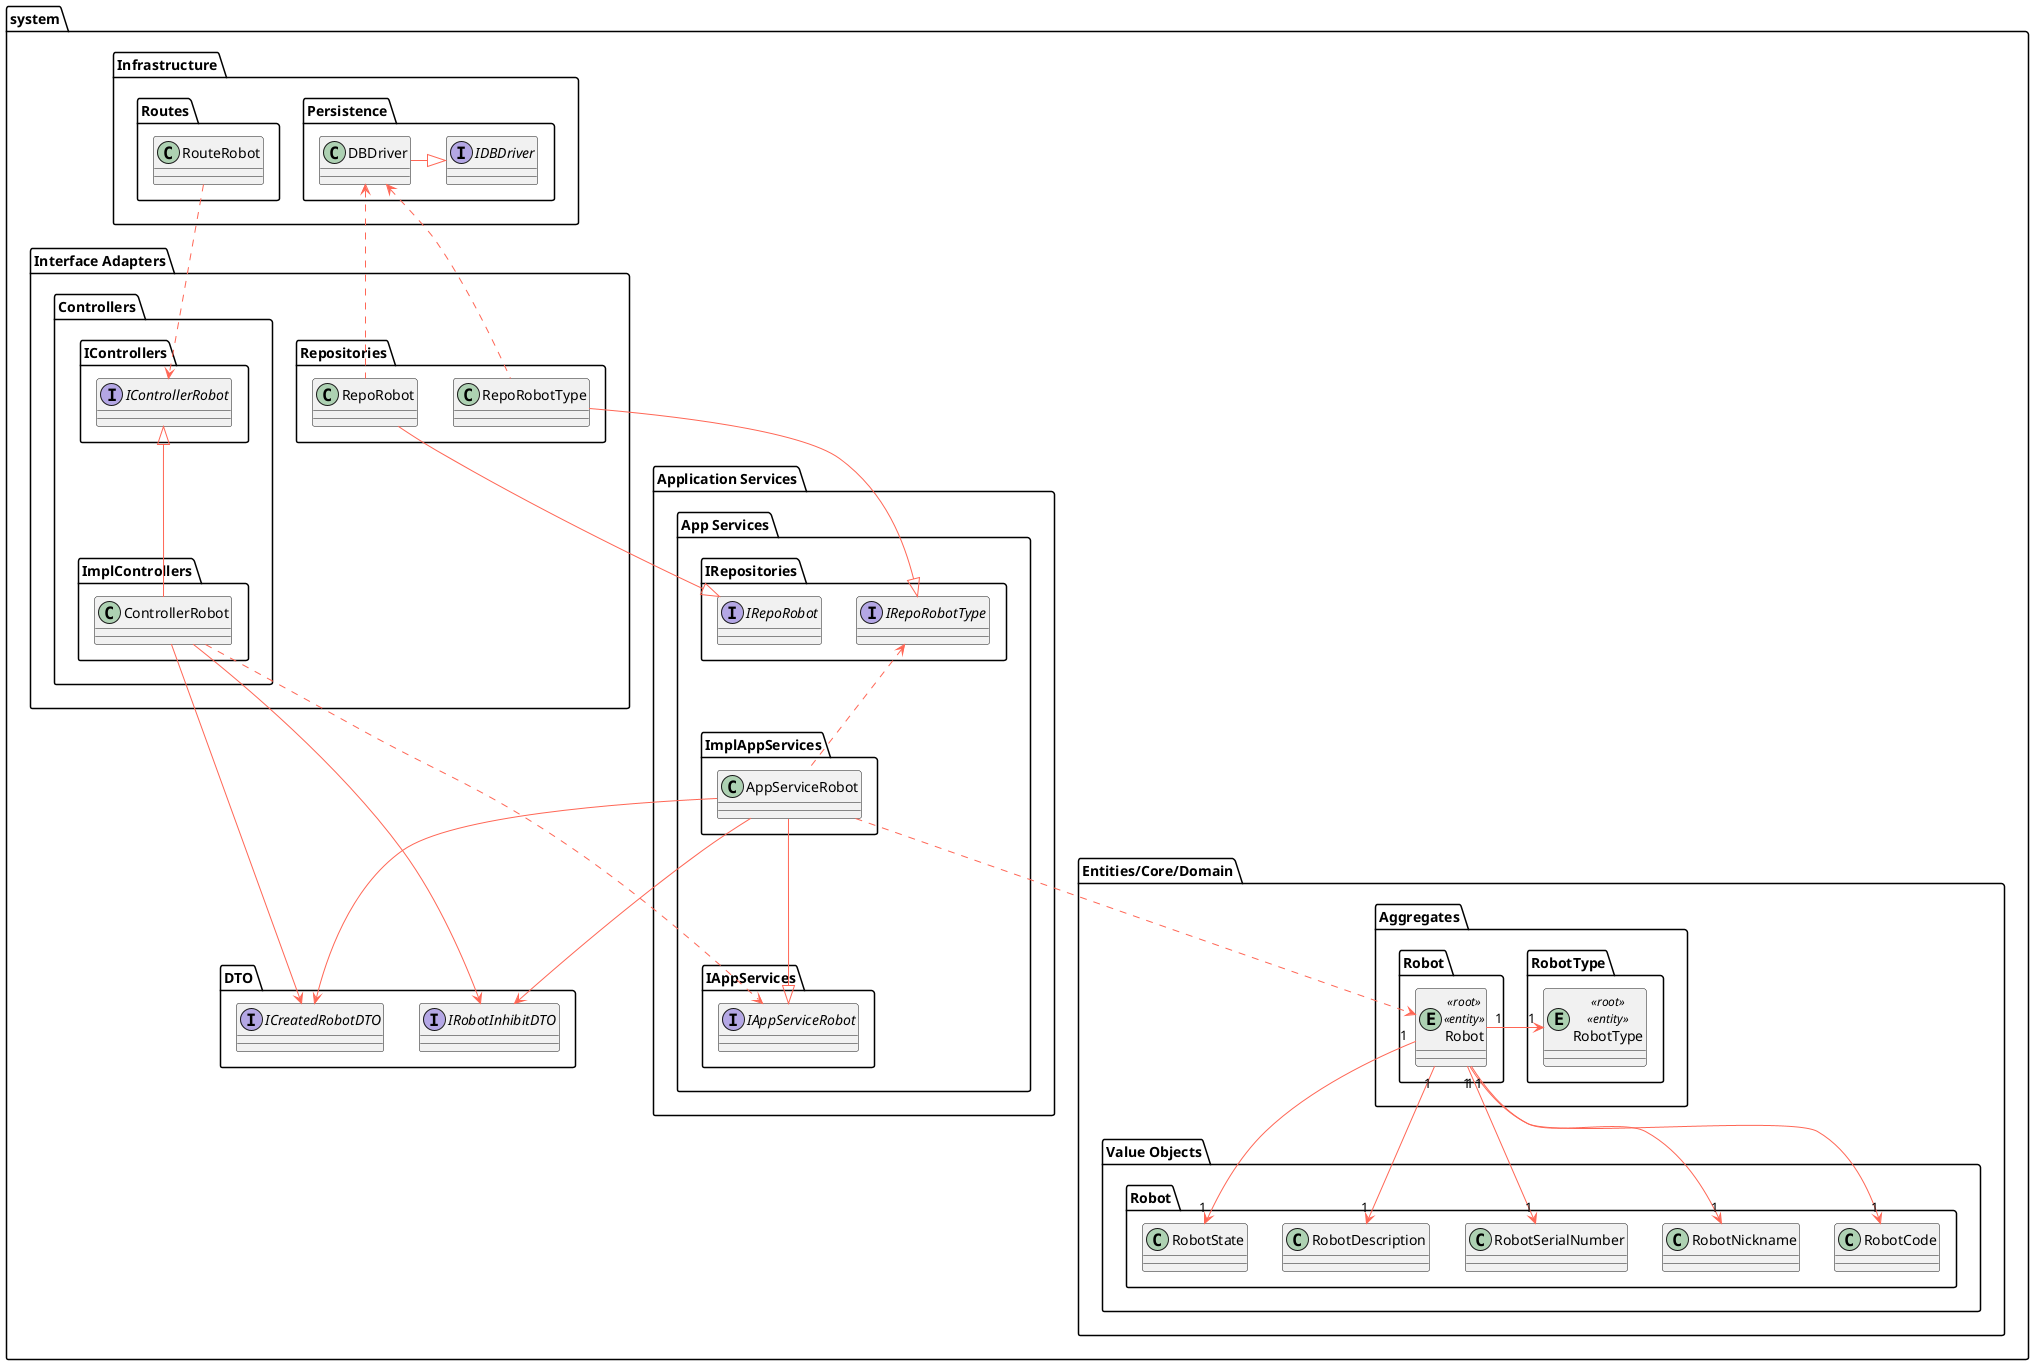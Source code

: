 @startuml

skinparam component {
    FontSize 16
    BackgroundColor<<Apache>> LightCoral
    BorderColor<<Apache>> #FF6655
    FontName Courier
    BorderColor black
    BackgroundColor DeepSkyBlue
    ArrowFontName Impact
    ArrowColor #FF6655
}

package system {
    package "Infrastructure" {
        package "Persistence" {
            interface IDBDriver
            class DBDriver
        }

        package "Routes" {
            class RouteRobot
        }

        DBDriver -right-|> IDBDriver
    }

    package "Interface Adapters" {
        package "Controllers" {
            package "IControllers" {
                interface IControllerRobot
            }

            package "ImplControllers" {
                class ControllerRobot
            }
            ControllerRobot -up-|> IControllerRobot
        }

        package "Repositories" {
            class RepoRobotType
            class RepoRobot
        }

        RepoRobotType .up.> DBDriver
        RepoRobot .up.> DBDriver

        RouteRobot ..> IControllerRobot
    }

    package "Application Services" {
        package "App Services" {
            package "IAppServices" {
                interface IAppServiceRobot
            }

            package "ImplAppServices" {
                class AppServiceRobot
            }

            AppServiceRobot --|> IAppServiceRobot

            package "IRepositories" {
                interface IRepoRobotType
                interface IRepoRobot
            }

            RepoRobotType --|> IRepoRobotType
            RepoRobot --|> IRepoRobot

        }

        ControllerRobot ..> IAppServiceRobot

        AppServiceRobot .up.> IRepoRobotType

    }

    package "Entities/Core/Domain" {
        package "Aggregates" {
            package "RobotType" as a_robottype {
                entity RobotType <<root>> <<entity>>
            }
            package "Robot" as a_robot {
                entity Robot <<root>> <<entity>>
            }
        }


        package "Value Objects" {
            package "Robot" as vo_robot{
                class RobotCode
                class RobotNickname
                class RobotSerialNumber
                class RobotDescription
                class RobotState
            }
        }

        AppServiceRobot ..> Robot

        Robot "1" -left-> "1" RobotType

        Robot "1" --> "1" RobotCode
        Robot "1" --> "1" RobotNickname
        Robot "1" --> "1" RobotSerialNumber
        Robot "1" --> "1" RobotDescription
        Robot "1" --> "1" RobotState


    }
    package "DTO" {
        interface ICreatedRobotDTO
        interface IRobotInhibitDTO

    }
    AppServiceRobot --> ICreatedRobotDTO
    ControllerRobot --> ICreatedRobotDTO
    AppServiceRobot --> IRobotInhibitDTO
    ControllerRobot --> IRobotInhibitDTO
}

@enduml

